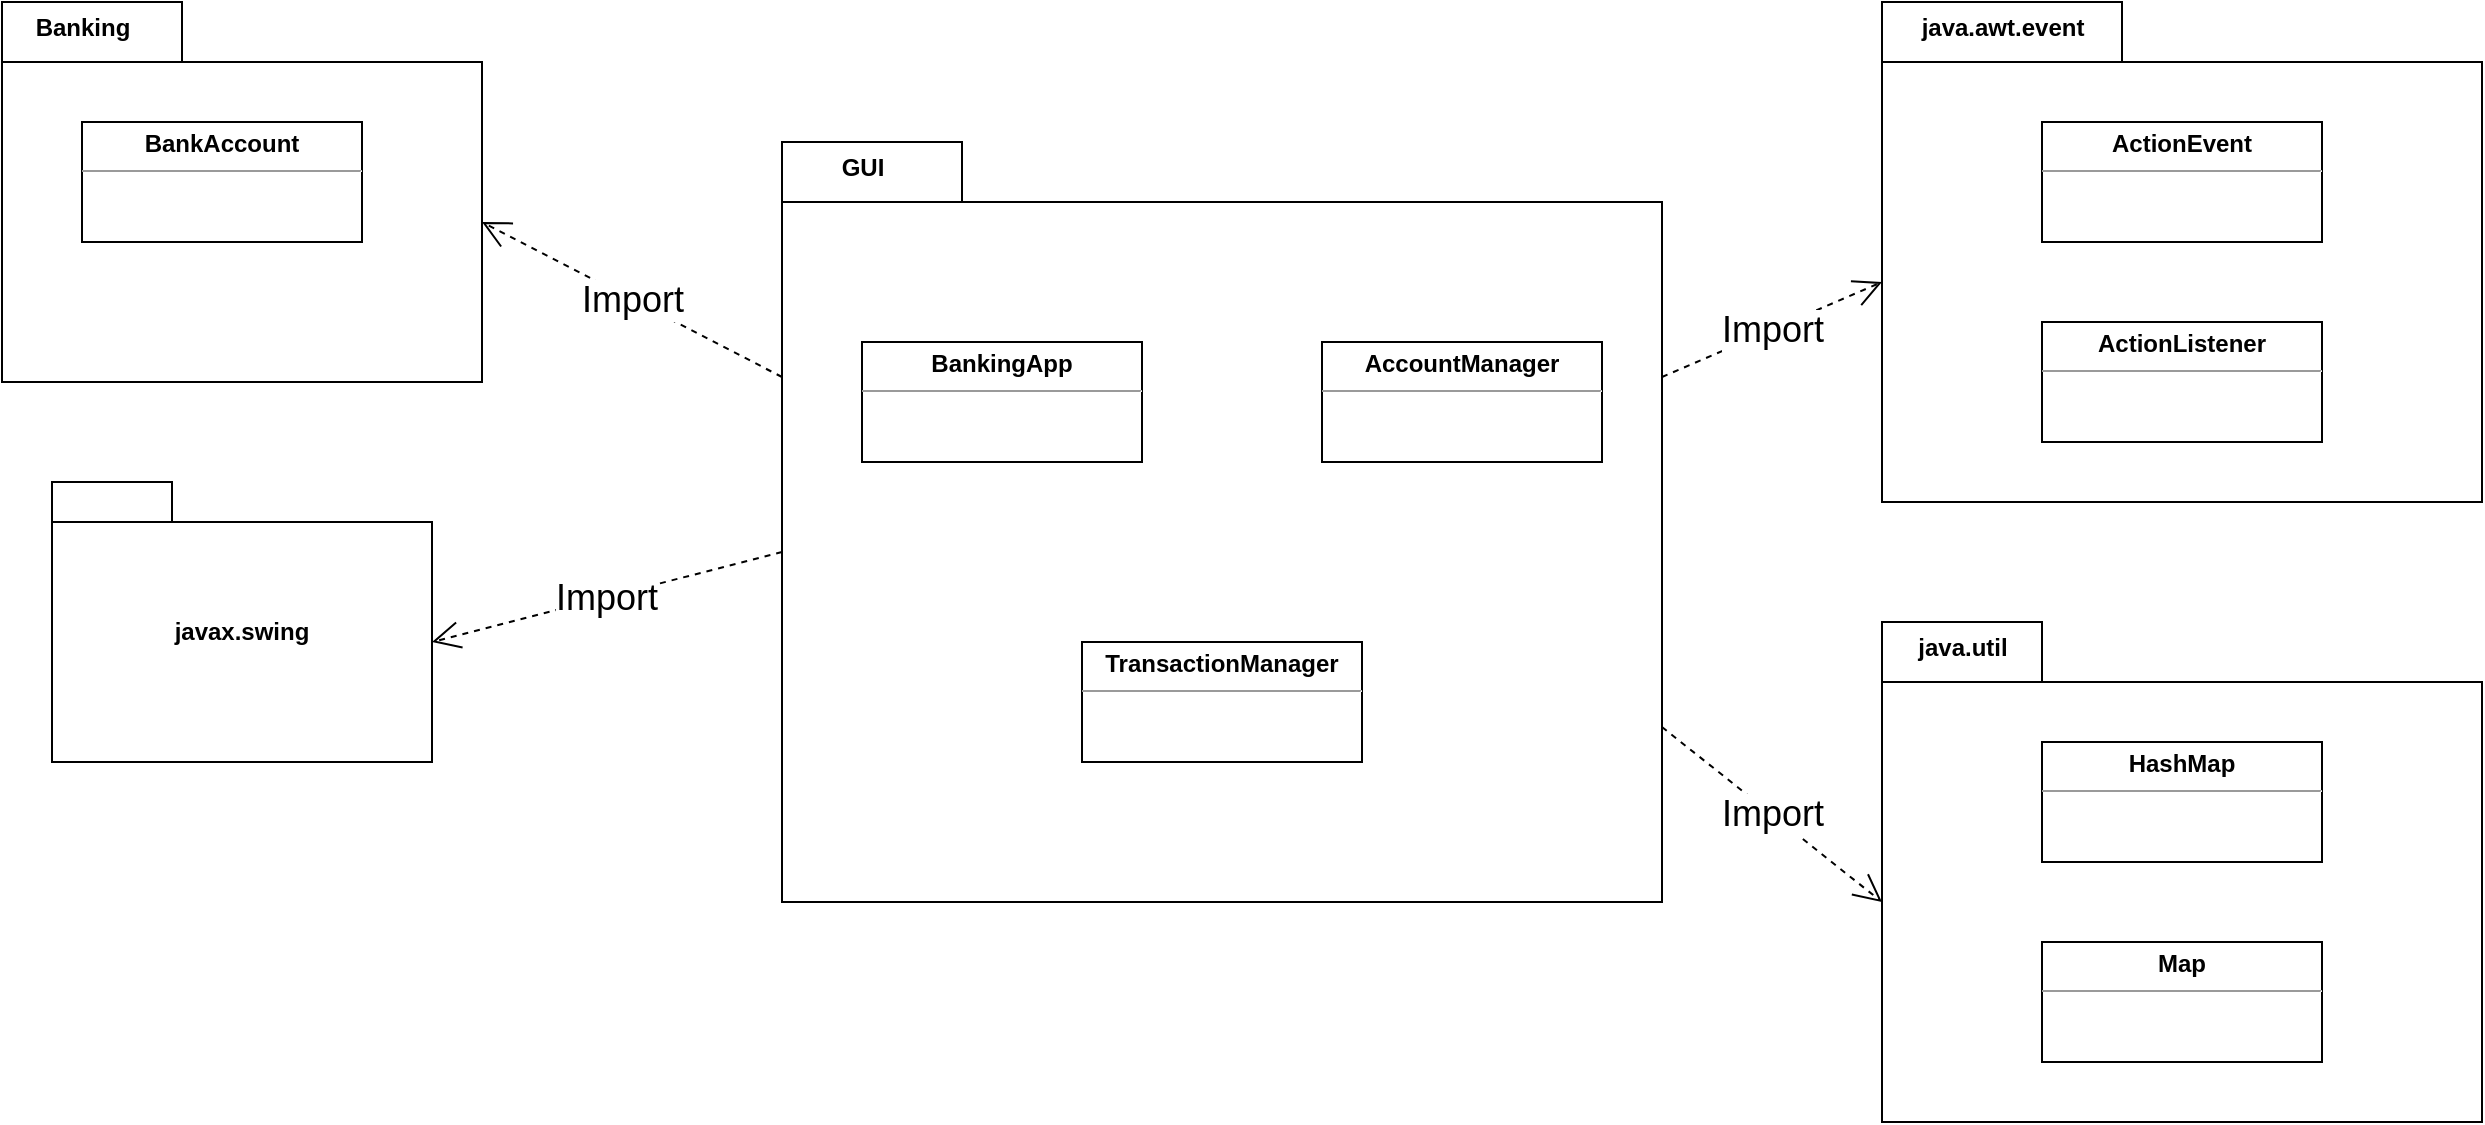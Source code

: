 <mxfile version="22.1.2" type="device">
  <diagram name="Page-1" id="YJCVg8ZfUEl16WCwRx-1">
    <mxGraphModel dx="1595" dy="758" grid="1" gridSize="10" guides="1" tooltips="1" connect="1" arrows="1" fold="1" page="1" pageScale="1" pageWidth="850" pageHeight="1100" math="0" shadow="0">
      <root>
        <mxCell id="0" />
        <mxCell id="1" parent="0" />
        <mxCell id="PXUZvY8AAILKkQXrS7Lc-1" value="" style="shape=folder;fontStyle=1;spacingTop=10;tabWidth=90;tabHeight=30;tabPosition=left;html=1;whiteSpace=wrap;" parent="1" vertex="1">
          <mxGeometry x="120" y="40" width="240" height="190" as="geometry" />
        </mxCell>
        <mxCell id="PXUZvY8AAILKkQXrS7Lc-2" value="Banking" style="text;align=center;fontStyle=1;verticalAlign=middle;spacingLeft=3;spacingRight=3;strokeColor=none;rotatable=0;points=[[0,0.5],[1,0.5]];portConstraint=eastwest;html=1;" parent="1" vertex="1">
          <mxGeometry x="120" y="40" width="80" height="26" as="geometry" />
        </mxCell>
        <mxCell id="PXUZvY8AAILKkQXrS7Lc-4" value="" style="shape=folder;fontStyle=1;spacingTop=10;tabWidth=90;tabHeight=30;tabPosition=left;html=1;whiteSpace=wrap;" parent="1" vertex="1">
          <mxGeometry x="510" y="110" width="440" height="380" as="geometry" />
        </mxCell>
        <mxCell id="PXUZvY8AAILKkQXrS7Lc-5" value="GUI" style="text;align=center;fontStyle=1;verticalAlign=middle;spacingLeft=3;spacingRight=3;strokeColor=none;rotatable=0;points=[[0,0.5],[1,0.5]];portConstraint=eastwest;html=1;" parent="1" vertex="1">
          <mxGeometry x="510" y="110" width="80" height="26" as="geometry" />
        </mxCell>
        <mxCell id="PXUZvY8AAILKkQXrS7Lc-6" value="&lt;p style=&quot;margin:0px;margin-top:4px;text-align:center;&quot;&gt;&lt;b&gt;BankAccount&lt;/b&gt;&lt;/p&gt;&lt;hr size=&quot;1&quot;&gt;&lt;div style=&quot;height:2px;&quot;&gt;&lt;/div&gt;" style="verticalAlign=top;align=left;overflow=fill;fontSize=12;fontFamily=Helvetica;html=1;whiteSpace=wrap;" parent="1" vertex="1">
          <mxGeometry x="160" y="100" width="140" height="60" as="geometry" />
        </mxCell>
        <mxCell id="PXUZvY8AAILKkQXrS7Lc-8" value="&lt;p style=&quot;margin:0px;margin-top:4px;text-align:center;&quot;&gt;&lt;b&gt;BankingApp&lt;/b&gt;&lt;/p&gt;&lt;hr size=&quot;1&quot;&gt;&lt;div style=&quot;height:2px;&quot;&gt;&lt;/div&gt;" style="verticalAlign=top;align=left;overflow=fill;fontSize=12;fontFamily=Helvetica;html=1;whiteSpace=wrap;" parent="1" vertex="1">
          <mxGeometry x="550" y="210" width="140" height="60" as="geometry" />
        </mxCell>
        <mxCell id="PXUZvY8AAILKkQXrS7Lc-9" value="&lt;p style=&quot;margin:0px;margin-top:4px;text-align:center;&quot;&gt;&lt;b&gt;AccountManager&lt;/b&gt;&lt;/p&gt;&lt;hr size=&quot;1&quot;&gt;&lt;div style=&quot;height:2px;&quot;&gt;&lt;/div&gt;" style="verticalAlign=top;align=left;overflow=fill;fontSize=12;fontFamily=Helvetica;html=1;whiteSpace=wrap;" parent="1" vertex="1">
          <mxGeometry x="780" y="210" width="140" height="60" as="geometry" />
        </mxCell>
        <mxCell id="PXUZvY8AAILKkQXrS7Lc-10" value="&lt;p style=&quot;margin:0px;margin-top:4px;text-align:center;&quot;&gt;&lt;b&gt;TransactionManager&lt;/b&gt;&lt;/p&gt;&lt;hr size=&quot;1&quot;&gt;&lt;div style=&quot;height:2px;&quot;&gt;&lt;/div&gt;" style="verticalAlign=top;align=left;overflow=fill;fontSize=12;fontFamily=Helvetica;html=1;whiteSpace=wrap;" parent="1" vertex="1">
          <mxGeometry x="660" y="360" width="140" height="60" as="geometry" />
        </mxCell>
        <mxCell id="PXUZvY8AAILKkQXrS7Lc-11" value="&lt;font style=&quot;font-size: 18px;&quot;&gt;Import&lt;/font&gt;" style="endArrow=open;endSize=12;dashed=1;html=1;rounded=0;exitX=0;exitY=0;exitDx=0;exitDy=117.5;exitPerimeter=0;entryX=0;entryY=0;entryDx=240;entryDy=110;entryPerimeter=0;" parent="1" source="PXUZvY8AAILKkQXrS7Lc-4" target="PXUZvY8AAILKkQXrS7Lc-1" edge="1">
          <mxGeometry width="160" relative="1" as="geometry">
            <mxPoint x="510" y="360" as="sourcePoint" />
            <mxPoint x="670" y="360" as="targetPoint" />
          </mxGeometry>
        </mxCell>
        <mxCell id="9lXZ9nQb3GqiydMC1-ox-1" value="javax.swing" style="shape=folder;fontStyle=1;spacingTop=10;tabWidth=60;tabHeight=20;tabPosition=left;html=1;whiteSpace=wrap;" vertex="1" parent="1">
          <mxGeometry x="145" y="280" width="190" height="140" as="geometry" />
        </mxCell>
        <mxCell id="9lXZ9nQb3GqiydMC1-ox-3" value="" style="shape=folder;fontStyle=1;spacingTop=10;tabWidth=80;tabHeight=30;tabPosition=left;html=1;whiteSpace=wrap;" vertex="1" parent="1">
          <mxGeometry x="1060" y="350" width="300" height="250" as="geometry" />
        </mxCell>
        <mxCell id="9lXZ9nQb3GqiydMC1-ox-4" value="java.util" style="text;align=center;fontStyle=1;verticalAlign=middle;spacingLeft=3;spacingRight=3;strokeColor=none;rotatable=0;points=[[0,0.5],[1,0.5]];portConstraint=eastwest;html=1;" vertex="1" parent="1">
          <mxGeometry x="1060" y="350" width="80" height="26" as="geometry" />
        </mxCell>
        <mxCell id="9lXZ9nQb3GqiydMC1-ox-5" value="&lt;p style=&quot;margin:0px;margin-top:4px;text-align:center;&quot;&gt;&lt;b&gt;HashMap&lt;/b&gt;&lt;br&gt;&lt;/p&gt;&lt;hr size=&quot;1&quot;&gt;&lt;div style=&quot;height:2px;&quot;&gt;&lt;/div&gt;" style="verticalAlign=top;align=left;overflow=fill;fontSize=12;fontFamily=Helvetica;html=1;whiteSpace=wrap;" vertex="1" parent="1">
          <mxGeometry x="1140" y="410" width="140" height="60" as="geometry" />
        </mxCell>
        <mxCell id="9lXZ9nQb3GqiydMC1-ox-6" value="&lt;p style=&quot;margin:0px;margin-top:4px;text-align:center;&quot;&gt;&lt;b&gt;Map&lt;/b&gt;&lt;/p&gt;&lt;hr size=&quot;1&quot;&gt;&lt;div style=&quot;height:2px;&quot;&gt;&lt;/div&gt;" style="verticalAlign=top;align=left;overflow=fill;fontSize=12;fontFamily=Helvetica;html=1;whiteSpace=wrap;" vertex="1" parent="1">
          <mxGeometry x="1140" y="510" width="140" height="60" as="geometry" />
        </mxCell>
        <mxCell id="9lXZ9nQb3GqiydMC1-ox-7" value="" style="shape=folder;fontStyle=1;spacingTop=10;tabWidth=120;tabHeight=30;tabPosition=left;html=1;whiteSpace=wrap;" vertex="1" parent="1">
          <mxGeometry x="1060" y="40" width="300" height="250" as="geometry" />
        </mxCell>
        <mxCell id="9lXZ9nQb3GqiydMC1-ox-8" value="java.awt.event" style="text;align=center;fontStyle=1;verticalAlign=middle;spacingLeft=3;spacingRight=3;strokeColor=none;rotatable=0;points=[[0,0.5],[1,0.5]];portConstraint=eastwest;html=1;" vertex="1" parent="1">
          <mxGeometry x="1080" y="40" width="80" height="26" as="geometry" />
        </mxCell>
        <mxCell id="9lXZ9nQb3GqiydMC1-ox-9" value="&lt;p style=&quot;margin:0px;margin-top:4px;text-align:center;&quot;&gt;&lt;b&gt;ActionEvent&lt;/b&gt;&lt;br&gt;&lt;/p&gt;&lt;hr size=&quot;1&quot;&gt;&lt;div style=&quot;height:2px;&quot;&gt;&lt;/div&gt;" style="verticalAlign=top;align=left;overflow=fill;fontSize=12;fontFamily=Helvetica;html=1;whiteSpace=wrap;" vertex="1" parent="1">
          <mxGeometry x="1140" y="100" width="140" height="60" as="geometry" />
        </mxCell>
        <mxCell id="9lXZ9nQb3GqiydMC1-ox-10" value="&lt;p style=&quot;margin:0px;margin-top:4px;text-align:center;&quot;&gt;&lt;b&gt;ActionListener&lt;/b&gt;&lt;br&gt;&lt;/p&gt;&lt;hr size=&quot;1&quot;&gt;&lt;div style=&quot;height:2px;&quot;&gt;&lt;/div&gt;" style="verticalAlign=top;align=left;overflow=fill;fontSize=12;fontFamily=Helvetica;html=1;whiteSpace=wrap;" vertex="1" parent="1">
          <mxGeometry x="1140" y="200" width="140" height="60" as="geometry" />
        </mxCell>
        <mxCell id="9lXZ9nQb3GqiydMC1-ox-11" value="&lt;font style=&quot;font-size: 18px;&quot;&gt;Import&lt;/font&gt;" style="endArrow=open;endSize=12;dashed=1;html=1;rounded=0;exitX=0;exitY=0;exitDx=0;exitDy=205;exitPerimeter=0;entryX=0;entryY=0;entryDx=190;entryDy=80;entryPerimeter=0;" edge="1" parent="1" source="PXUZvY8AAILKkQXrS7Lc-4" target="9lXZ9nQb3GqiydMC1-ox-1">
          <mxGeometry width="160" relative="1" as="geometry">
            <mxPoint x="480" y="340" as="sourcePoint" />
            <mxPoint x="330" y="262" as="targetPoint" />
          </mxGeometry>
        </mxCell>
        <mxCell id="9lXZ9nQb3GqiydMC1-ox-12" value="&lt;font style=&quot;font-size: 18px;&quot;&gt;Import&lt;/font&gt;" style="endArrow=open;endSize=12;dashed=1;html=1;rounded=0;exitX=0;exitY=0;exitDx=440;exitDy=117.5;exitPerimeter=0;entryX=0;entryY=0;entryDx=0;entryDy=140;entryPerimeter=0;" edge="1" parent="1" source="PXUZvY8AAILKkQXrS7Lc-4" target="9lXZ9nQb3GqiydMC1-ox-7">
          <mxGeometry width="160" relative="1" as="geometry">
            <mxPoint x="520" y="325" as="sourcePoint" />
            <mxPoint x="345" y="370" as="targetPoint" />
          </mxGeometry>
        </mxCell>
        <mxCell id="9lXZ9nQb3GqiydMC1-ox-13" value="&lt;font style=&quot;font-size: 18px;&quot;&gt;Import&lt;/font&gt;" style="endArrow=open;endSize=12;dashed=1;html=1;rounded=0;exitX=0;exitY=0;exitDx=440;exitDy=292.5;exitPerimeter=0;entryX=0;entryY=0;entryDx=0;entryDy=140;entryPerimeter=0;" edge="1" parent="1" source="PXUZvY8AAILKkQXrS7Lc-4" target="9lXZ9nQb3GqiydMC1-ox-3">
          <mxGeometry width="160" relative="1" as="geometry">
            <mxPoint x="960" y="238" as="sourcePoint" />
            <mxPoint x="1070" y="190" as="targetPoint" />
          </mxGeometry>
        </mxCell>
      </root>
    </mxGraphModel>
  </diagram>
</mxfile>

